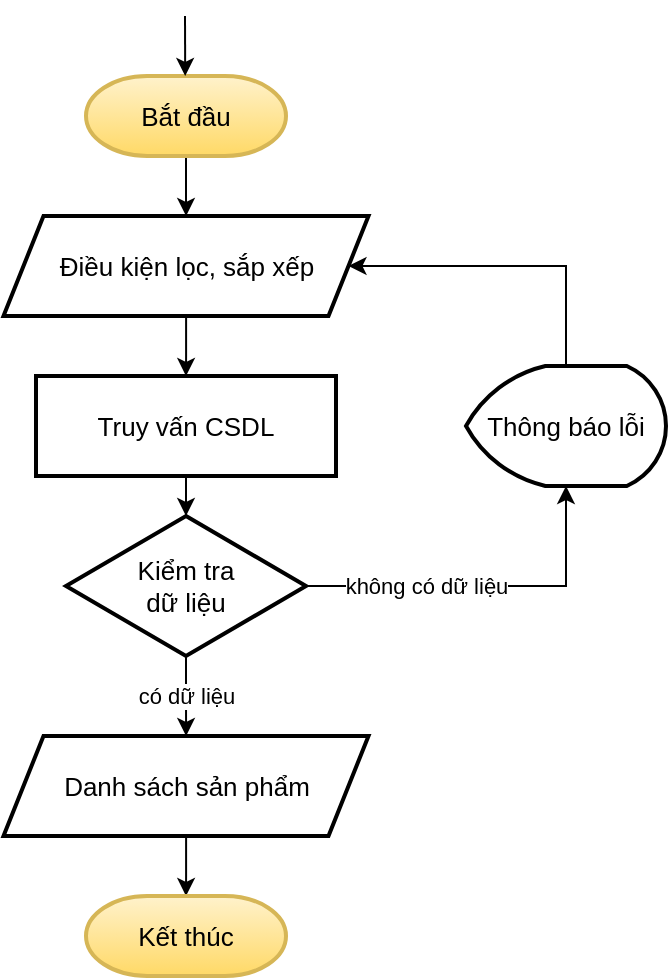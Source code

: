 <mxfile version="13.9.9" type="device"><diagram id="ZhFber5WHs2s90B-WJ1Y" name="Page-1"><mxGraphModel dx="852" dy="494" grid="1" gridSize="10" guides="1" tooltips="1" connect="1" arrows="1" fold="1" page="1" pageScale="1" pageWidth="850" pageHeight="1100" math="0" shadow="0"><root><mxCell id="0"/><mxCell id="1" parent="0"/><mxCell id="9KNoGJL_SsEVIlz_isxj-8" style="edgeStyle=orthogonalEdgeStyle;rounded=0;orthogonalLoop=1;jettySize=auto;html=1;" edge="1" parent="1" source="9KNoGJL_SsEVIlz_isxj-1" target="9KNoGJL_SsEVIlz_isxj-2"><mxGeometry relative="1" as="geometry"/></mxCell><mxCell id="9KNoGJL_SsEVIlz_isxj-1" value="Bắt đầu" style="strokeWidth=2;html=1;shape=mxgraph.flowchart.terminator;whiteSpace=wrap;labelBorderColor=none;fontSize=13;fontStyle=0;fillColor=#fff2cc;strokeColor=#d6b656;gradientColor=#ffd966;" vertex="1" parent="1"><mxGeometry x="330" y="180" width="100" height="40" as="geometry"/></mxCell><mxCell id="9KNoGJL_SsEVIlz_isxj-9" style="edgeStyle=orthogonalEdgeStyle;rounded=0;orthogonalLoop=1;jettySize=auto;html=1;" edge="1" parent="1" source="9KNoGJL_SsEVIlz_isxj-2" target="9KNoGJL_SsEVIlz_isxj-5"><mxGeometry relative="1" as="geometry"/></mxCell><mxCell id="9KNoGJL_SsEVIlz_isxj-2" value="Điều kiện lọc, sắp xếp" style="shape=parallelogram;perimeter=parallelogramPerimeter;whiteSpace=wrap;html=1;fixedSize=1;strokeWidth=2;labelBorderColor=none;fontSize=13;fontStyle=0" vertex="1" parent="1"><mxGeometry x="288.75" y="250" width="182.5" height="50" as="geometry"/></mxCell><mxCell id="9KNoGJL_SsEVIlz_isxj-11" value="có dữ liệu" style="edgeStyle=orthogonalEdgeStyle;rounded=0;orthogonalLoop=1;jettySize=auto;html=1;" edge="1" parent="1" source="9KNoGJL_SsEVIlz_isxj-3" target="9KNoGJL_SsEVIlz_isxj-6"><mxGeometry relative="1" as="geometry"/></mxCell><mxCell id="9KNoGJL_SsEVIlz_isxj-13" value="không có dữ liệu" style="edgeStyle=orthogonalEdgeStyle;rounded=0;orthogonalLoop=1;jettySize=auto;html=1;" edge="1" parent="1" source="9KNoGJL_SsEVIlz_isxj-3" target="9KNoGJL_SsEVIlz_isxj-4"><mxGeometry x="-0.333" relative="1" as="geometry"><mxPoint x="590" y="400" as="targetPoint"/><mxPoint as="offset"/></mxGeometry></mxCell><mxCell id="9KNoGJL_SsEVIlz_isxj-3" value="Kiểm tra&lt;br&gt;dữ liệu" style="rhombus;whiteSpace=wrap;html=1;strokeWidth=2;labelBorderColor=none;fontSize=13;fontStyle=0" vertex="1" parent="1"><mxGeometry x="320" y="400" width="120" height="70" as="geometry"/></mxCell><mxCell id="9KNoGJL_SsEVIlz_isxj-14" style="edgeStyle=orthogonalEdgeStyle;rounded=0;orthogonalLoop=1;jettySize=auto;html=1;entryX=1;entryY=0.5;entryDx=0;entryDy=0;exitX=0.5;exitY=0;exitDx=0;exitDy=0;exitPerimeter=0;" edge="1" parent="1" source="9KNoGJL_SsEVIlz_isxj-4" target="9KNoGJL_SsEVIlz_isxj-2"><mxGeometry relative="1" as="geometry"><Array as="points"><mxPoint x="570" y="275"/></Array></mxGeometry></mxCell><mxCell id="9KNoGJL_SsEVIlz_isxj-4" value="Thông báo lỗi" style="strokeWidth=2;html=1;shape=mxgraph.flowchart.display;whiteSpace=wrap;labelBorderColor=none;fontSize=13;fontStyle=0" vertex="1" parent="1"><mxGeometry x="520" y="325" width="100" height="60" as="geometry"/></mxCell><mxCell id="9KNoGJL_SsEVIlz_isxj-10" style="edgeStyle=orthogonalEdgeStyle;rounded=0;orthogonalLoop=1;jettySize=auto;html=1;" edge="1" parent="1" source="9KNoGJL_SsEVIlz_isxj-5" target="9KNoGJL_SsEVIlz_isxj-3"><mxGeometry relative="1" as="geometry"/></mxCell><mxCell id="9KNoGJL_SsEVIlz_isxj-5" value="Truy vấn CSDL" style="whiteSpace=wrap;html=1;strokeWidth=2;labelBorderColor=none;fontSize=13;fontStyle=0" vertex="1" parent="1"><mxGeometry x="305" y="330" width="150" height="50" as="geometry"/></mxCell><mxCell id="9KNoGJL_SsEVIlz_isxj-12" style="edgeStyle=orthogonalEdgeStyle;rounded=0;orthogonalLoop=1;jettySize=auto;html=1;" edge="1" parent="1" source="9KNoGJL_SsEVIlz_isxj-6" target="9KNoGJL_SsEVIlz_isxj-7"><mxGeometry relative="1" as="geometry"/></mxCell><mxCell id="9KNoGJL_SsEVIlz_isxj-6" value="Danh sách sản phẩm" style="shape=parallelogram;perimeter=parallelogramPerimeter;whiteSpace=wrap;html=1;fixedSize=1;strokeWidth=2;labelBorderColor=none;fontSize=13;fontStyle=0" vertex="1" parent="1"><mxGeometry x="288.75" y="510" width="182.5" height="50" as="geometry"/></mxCell><mxCell id="9KNoGJL_SsEVIlz_isxj-7" value="Kết thúc" style="strokeWidth=2;html=1;shape=mxgraph.flowchart.terminator;whiteSpace=wrap;labelBorderColor=none;fontSize=13;fontStyle=0;fillColor=#fff2cc;strokeColor=#d6b656;gradientColor=#ffd966;" vertex="1" parent="1"><mxGeometry x="330" y="590" width="100" height="40" as="geometry"/></mxCell><mxCell id="9KNoGJL_SsEVIlz_isxj-15" style="edgeStyle=orthogonalEdgeStyle;rounded=0;orthogonalLoop=1;jettySize=auto;html=1;" edge="1" parent="1"><mxGeometry relative="1" as="geometry"><mxPoint x="379.5" y="150" as="sourcePoint"/><mxPoint x="379.6" y="180" as="targetPoint"/></mxGeometry></mxCell></root></mxGraphModel></diagram></mxfile>